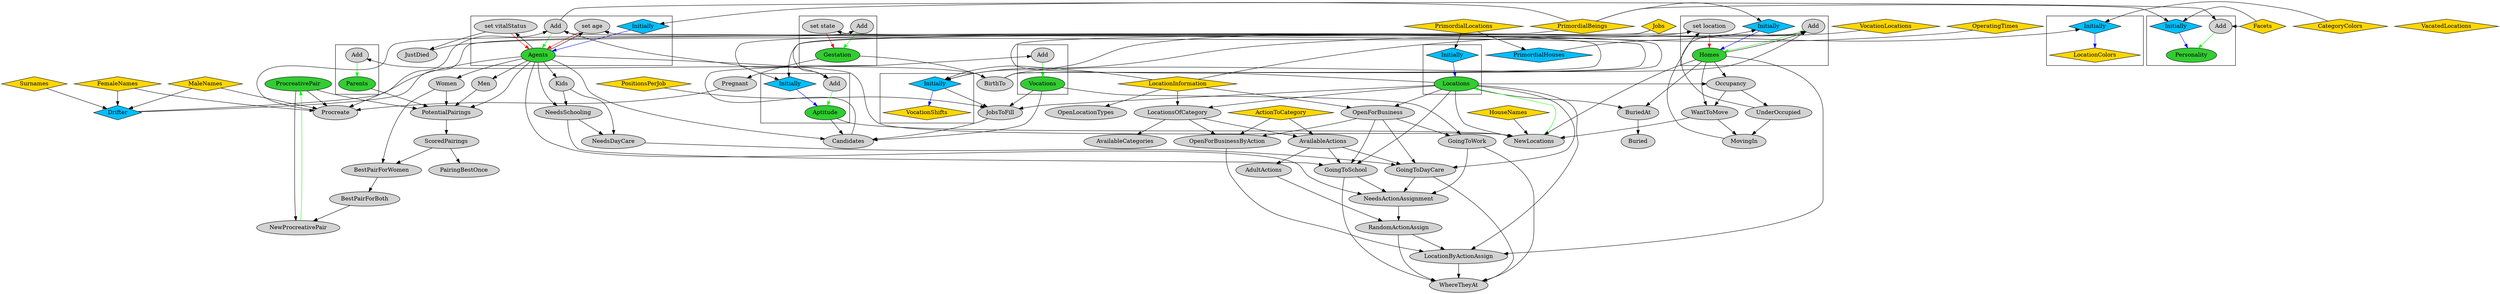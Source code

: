 digraph {
node [ style="filled"]
subgraph "cluster_Agents"{
v6 [ label = "Add"];
v19 [ label = "Agents" fillcolor="limegreen"];
v20 [ label = "Initially" fillcolor="deepskyblue" shape="diamond"];
v22 [ label = "set vitalStatus"];
v23 [ label = "set age"];
}
subgraph "cluster_Personality"{
v4 [ label = "Personality" fillcolor="limegreen"];
v5 [ label = "Add"];
v29 [ label = "Initially" fillcolor="deepskyblue" shape="diamond"];
}
subgraph "cluster_Aptitude"{
v31 [ label = "Aptitude" fillcolor="limegreen"];
v32 [ label = "Add"];
v33 [ label = "Initially" fillcolor="deepskyblue" shape="diamond"];
}
subgraph "cluster_Gestation"{
v8 [ label = "Gestation" fillcolor="limegreen"];
v9 [ label = "Add"];
v27 [ label = "set state"];
}
subgraph "cluster_Parents"{
v25 [ label = "Parents" fillcolor="limegreen"];
v26 [ label = "Add"];
}
subgraph "cluster_LocationColors"{
v38 [ label = "LocationColors" fillcolor="gold" shape="diamond"];
v39 [ label = "Initially" fillcolor="deepskyblue" shape="diamond"];
}
subgraph "cluster_Locations"{
v42 [ label = "Locations" fillcolor="limegreen"];
v43 [ label = "Initially" fillcolor="deepskyblue" shape="diamond"];
}
subgraph "cluster_Homes"{
v46 [ label = "Homes" fillcolor="limegreen"];
v47 [ label = "Add"];
v50 [ label = "Initially" fillcolor="deepskyblue" shape="diamond"];
v52 [ label = "set location"];
}
subgraph "cluster_VocationShifts"{
v62 [ label = "VocationShifts" fillcolor="gold" shape="diamond"];
v63 [ label = "Initially" fillcolor="deepskyblue" shape="diamond"];
}
subgraph "cluster_Vocations"{
v64 [ label = "Vocations" fillcolor="limegreen"];
v65 [ label = "Add"];
}
v0 [ label = "MaleNames" fillcolor="gold" shape="diamond"];
v1 [ label = "FemaleNames" fillcolor="gold" shape="diamond"];
v2 [ label = "Surnames" fillcolor="gold" shape="diamond"];
v3 [ label = "Facets" fillcolor="gold" shape="diamond"];
v7 [ label = "BirthTo"];
v10 [ label = "Procreate"];
v11 [ label = "Pregnant"];
v12 [ label = "ProcreativePair" fillcolor="limegreen"];
v13 [ label = "NewProcreativePair"];
v14 [ label = "BestPairForBoth"];
v15 [ label = "BestPairForWomen"];
v16 [ label = "ScoredPairings"];
v17 [ label = "PotentialPairings"];
v18 [ label = "Women"];
v21 [ label = "PrimordialBeings" fillcolor="gold" shape="diamond"];
v24 [ label = "Men"];
v28 [ label = "Drifter" fillcolor="deepskyblue" shape="diamond"];
v30 [ label = "Jobs" fillcolor="gold" shape="diamond"];
v34 [ label = "JustDied"];
v35 [ label = "PairingBestOnce"];
v36 [ label = "LocationInformation" fillcolor="gold" shape="diamond"];
v37 [ label = "CategoryColors" fillcolor="gold" shape="diamond"];
v40 [ label = "PrimordialLocations" fillcolor="gold" shape="diamond"];
v41 [ label = "NewLocations"];
v44 [ label = "HouseNames" fillcolor="gold" shape="diamond"];
v45 [ label = "WantToMove"];
v48 [ label = "UnderOccupied"];
v49 [ label = "Occupancy"];
v51 [ label = "PrimordialHouses" fillcolor="deepskyblue" shape="diamond"];
v53 [ label = "MovingIn"];
v54 [ label = "VacatedLocations" fillcolor="gold" shape="diamond"];
v55 [ label = "LocationsOfCategory"];
v56 [ label = "AvailableCategories"];
v57 [ label = "BuriedAt"];
v58 [ label = "Buried"];
v59 [ label = "VocationLocations" fillcolor="gold" shape="diamond"];
v60 [ label = "PositionsPerJob" fillcolor="gold" shape="diamond"];
v61 [ label = "OperatingTimes" fillcolor="gold" shape="diamond"];
v66 [ label = "Candidates"];
v67 [ label = "JobsToFill"];
v68 [ label = "ActionToCategory" fillcolor="gold" shape="diamond"];
v69 [ label = "AvailableActions"];
v70 [ label = "OpenLocationTypes"];
v71 [ label = "OpenForBusiness"];
v72 [ label = "OpenForBusinessByAction"];
v73 [ label = "Kids"];
v74 [ label = "NeedsSchooling"];
v75 [ label = "NeedsDayCare"];
v76 [ label = "GoingToSchool"];
v77 [ label = "GoingToDayCare"];
v78 [ label = "GoingToWork"];
v79 [ label = "WhereTheyAt"];
v80 [ label = "RandomActionAssign"];
v81 [ label = "AdultActions"];
v82 [ label = "NeedsActionAssignment"];
v83 [ label = "LocationByActionAssign"];
v5 -> v4 [ color="green" ]
v6 -> v5 [ constraint="false" ]
v7 -> v6 [ constraint="false" ]
v8 -> v7
v9 -> v8 [ color="green" ]
v10 -> v9 [ constraint="false" ]
v11 -> v10
v8 -> v11
v12 -> v10
v13 -> v12 [ color="green" ]
v12 -> v13
v14 -> v13
v15 -> v14
v16 -> v15
v17 -> v16
v12 -> v17
v18 -> v17
v19 -> v18
v6 -> v19 [ color="green" ]
v20 -> v19 [ color="blue" ]
v21 -> v20 [ constraint="false" ]
v22 -> v19 [ color="red" ]
v19 -> v22 [ constraint="false" ]
v23 -> v19 [ color="red" ]
v7 -> v23 [ constraint="false" ]
v19 -> v23 [ constraint="false" ]
v24 -> v17
v19 -> v24
v19 -> v17
v25 -> v17
v26 -> v25 [ color="green" ]
v7 -> v26 [ constraint="false" ]
v18 -> v15
v19 -> v10
v0 -> v10
v1 -> v10
v27 -> v8 [ color="red" ]
v7 -> v27 [ constraint="false" ]
v28 -> v6 [ constraint="false" ]
v2 -> v28
v0 -> v28
v1 -> v28
v3 -> v5 [ constraint="false" ]
v29 -> v4 [ color="blue" ]
v21 -> v29 [ constraint="false" ]
v3 -> v29 [ constraint="false" ]
v32 -> v31 [ color="green" ]
v6 -> v32 [ constraint="false" ]
v30 -> v32 [ constraint="false" ]
v33 -> v31 [ color="blue" ]
v21 -> v33 [ constraint="false" ]
v30 -> v33 [ constraint="false" ]
v22 -> v34
v16 -> v35
v39 -> v38 [ color="blue" ]
v36 -> v39 [ constraint="false" ]
v37 -> v39 [ constraint="false" ]
v42 -> v41
v41 -> v42 [ color="green" ]
v43 -> v42 [ color="blue" ]
v40 -> v43 [ constraint="false" ]
v44 -> v41
v45 -> v41
v46 -> v45
v47 -> v46 [ color="green" ]
v7 -> v47 [ constraint="false" ]
v46 -> v47 [ constraint="false" ]
v48 -> v47 [ constraint="false" ]
v49 -> v48
v42 -> v49
v46 -> v49
v28 -> v47 [ constraint="false" ]
v50 -> v46 [ color="blue" ]
v51 -> v50 [ constraint="false" ]
v40 -> v51
v21 -> v50 [ constraint="false" ]
v52 -> v46 [ color="red" ]
v34 -> v52 [ constraint="false" ]
v42 -> v52 [ constraint="false" ]
v53 -> v52 [ constraint="false" ]
v45 -> v53
v48 -> v53
v49 -> v45
v46 -> v41
v19 -> v41
v31 -> v41
v36 -> v55
v42 -> v55
v55 -> v56
v42 -> v57
v46 -> v57
v57 -> v58
v63 -> v62 [ color="blue" ]
v59 -> v63 [ constraint="false" ]
v36 -> v63 [ constraint="false" ]
v61 -> v63 [ constraint="false" ]
v65 -> v64 [ color="green" ]
v66 -> v65 [ constraint="false" ]
v67 -> v66
v42 -> v67
v63 -> v67
v60 -> v67
v64 -> v67
v64 -> v66
v19 -> v66
v31 -> v66
v68 -> v69
v55 -> v69
v36 -> v70
v42 -> v71
v36 -> v71
v68 -> v72
v55 -> v72
v71 -> v72
v19 -> v73
v73 -> v74
v19 -> v74
v74 -> v75
v73 -> v75
v69 -> v76
v71 -> v76
v42 -> v76
v74 -> v76
v69 -> v77
v71 -> v77
v42 -> v77
v75 -> v77
v64 -> v78
v71 -> v78
v76 -> v79
v77 -> v79
v78 -> v79
v80 -> v79
v81 -> v80
v69 -> v81
v82 -> v80
v78 -> v82
v77 -> v82
v76 -> v82
v19 -> v82
v83 -> v79
v80 -> v83
v46 -> v83
v72 -> v83
v42 -> v83
}
